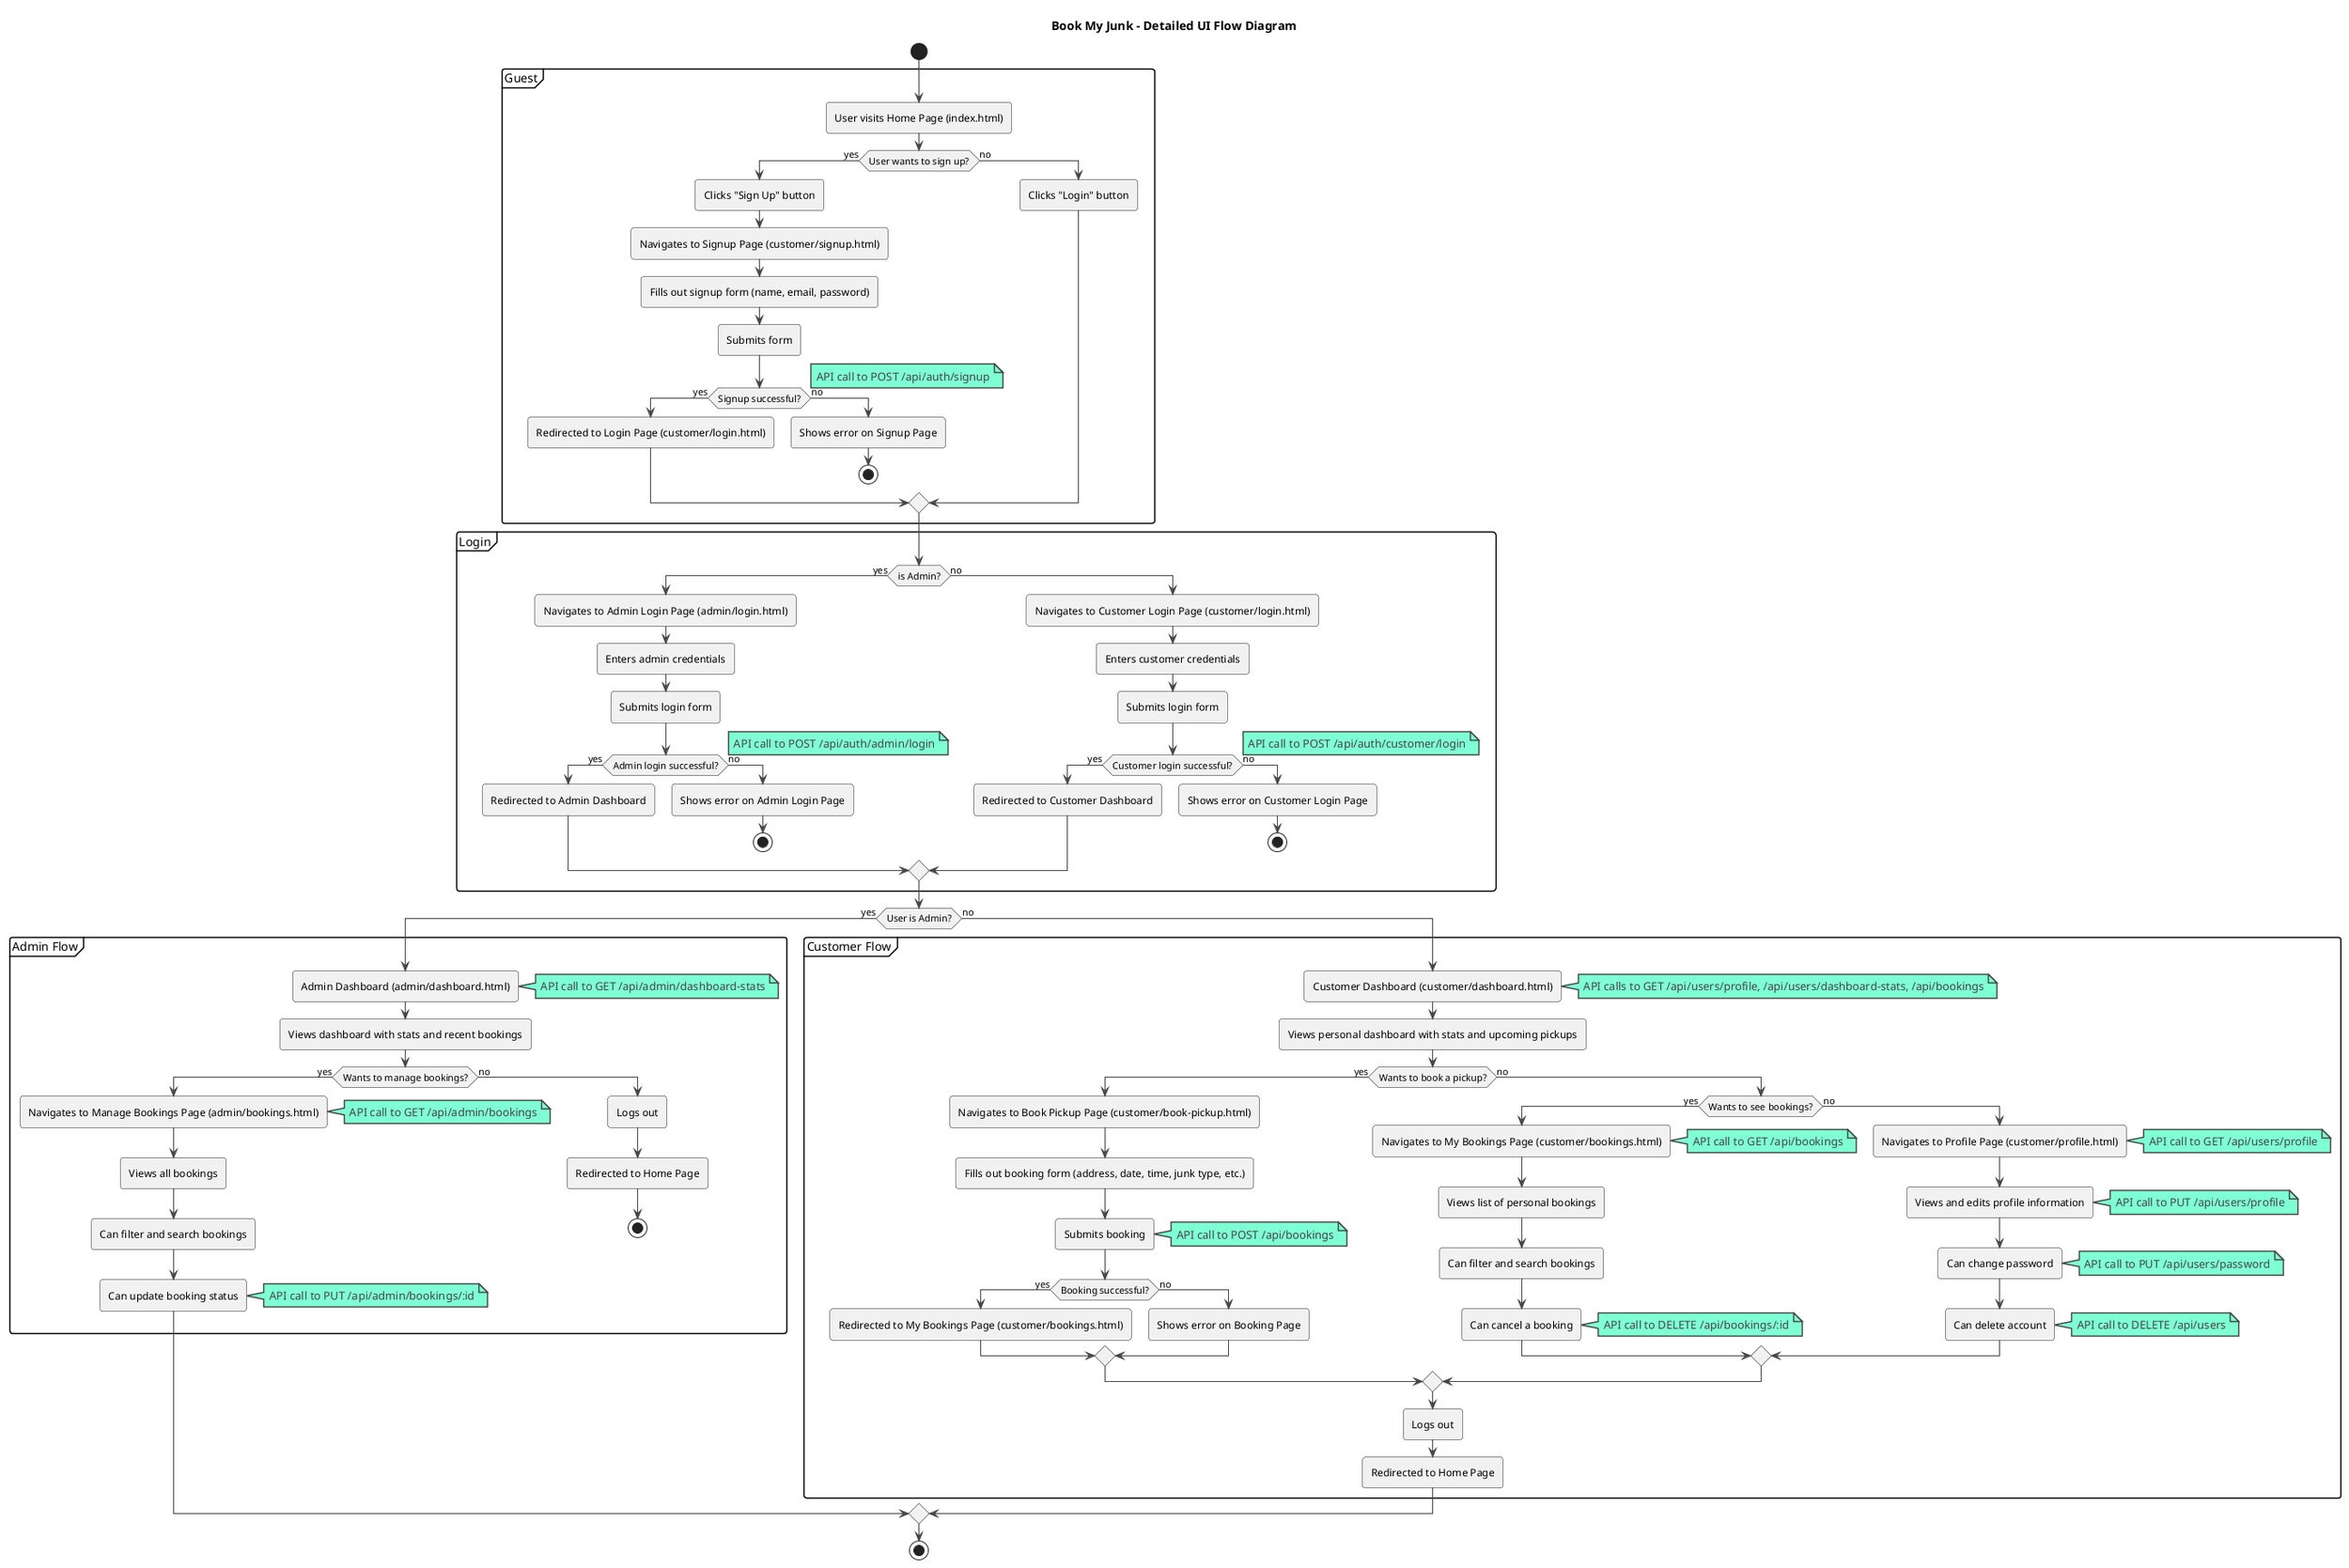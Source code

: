 @startuml
!theme vibrant
title Book My Junk - Detailed UI Flow Diagram

start

partition "Guest" {
  :User visits Home Page (index.html);
  if (User wants to sign up?) then (yes)
    :Clicks "Sign Up" button;
    :Navigates to Signup Page (customer/signup.html);
    :Fills out signup form (name, email, password);
    :Submits form;
    if (Signup successful?) then (yes)
      note right: API call to POST /api/auth/signup
      :Redirected to Login Page (customer/login.html);
    else (no)
      :Shows error on Signup Page;
      stop
    endif
  else (no)
    :Clicks "Login" button;
  endif
}

partition "Login" {
  if (is Admin?) then (yes)
    :Navigates to Admin Login Page (admin/login.html);
    :Enters admin credentials;
    :Submits login form;
    if (Admin login successful?) then (yes)
      note right: API call to POST /api/auth/admin/login
      :Redirected to Admin Dashboard;
    else (no)
      :Shows error on Admin Login Page;
      stop
    endif
  else (no)
    :Navigates to Customer Login Page (customer/login.html);
    :Enters customer credentials;
    :Submits login form;
    if (Customer login successful?) then (yes)
      note right: API call to POST /api/auth/customer/login
      :Redirected to Customer Dashboard;
    else (no)
      :Shows error on Customer Login Page;
      stop
    endif
  endif
}

if (User is Admin?) then (yes)
  partition "Admin Flow" {
    :Admin Dashboard (admin/dashboard.html);
    note right: API call to GET /api/admin/dashboard-stats
    :Views dashboard with stats and recent bookings;
    if (Wants to manage bookings?) then (yes)
      :Navigates to Manage Bookings Page (admin/bookings.html);
      note right: API call to GET /api/admin/bookings
      :Views all bookings;
      :Can filter and search bookings;
      :Can update booking status;
      note right: API call to PUT /api/admin/bookings/:id
    else (no)
      :Logs out;
      :Redirected to Home Page;
      stop
    endif
  }
else (no)
  partition "Customer Flow" {
    :Customer Dashboard (customer/dashboard.html);
    note right: API calls to GET /api/users/profile, /api/users/dashboard-stats, /api/bookings
    :Views personal dashboard with stats and upcoming pickups;
    if (Wants to book a pickup?) then (yes)
      :Navigates to Book Pickup Page (customer/book-pickup.html);
      :Fills out booking form (address, date, time, junk type, etc.);
      :Submits booking;
      note right: API call to POST /api/bookings
      if (Booking successful?) then (yes)
        :Redirected to My Bookings Page (customer/bookings.html);
      else (no)
        :Shows error on Booking Page;
      endif
    else (no)
      if (Wants to see bookings?) then (yes)
        :Navigates to My Bookings Page (customer/bookings.html);
        note right: API call to GET /api/bookings
        :Views list of personal bookings;
        :Can filter and search bookings;
        :Can cancel a booking;
        note right: API call to DELETE /api/bookings/:id
      else (no)
        :Navigates to Profile Page (customer/profile.html);
        note right: API call to GET /api/users/profile
        :Views and edits profile information;
        note right: API call to PUT /api/users/profile
        :Can change password;
        note right: API call to PUT /api/users/password
        :Can delete account;
        note right: API call to DELETE /api/users
      endif
    endif
    :Logs out;
    :Redirected to Home Page;
  }
endif

stop

@enduml
